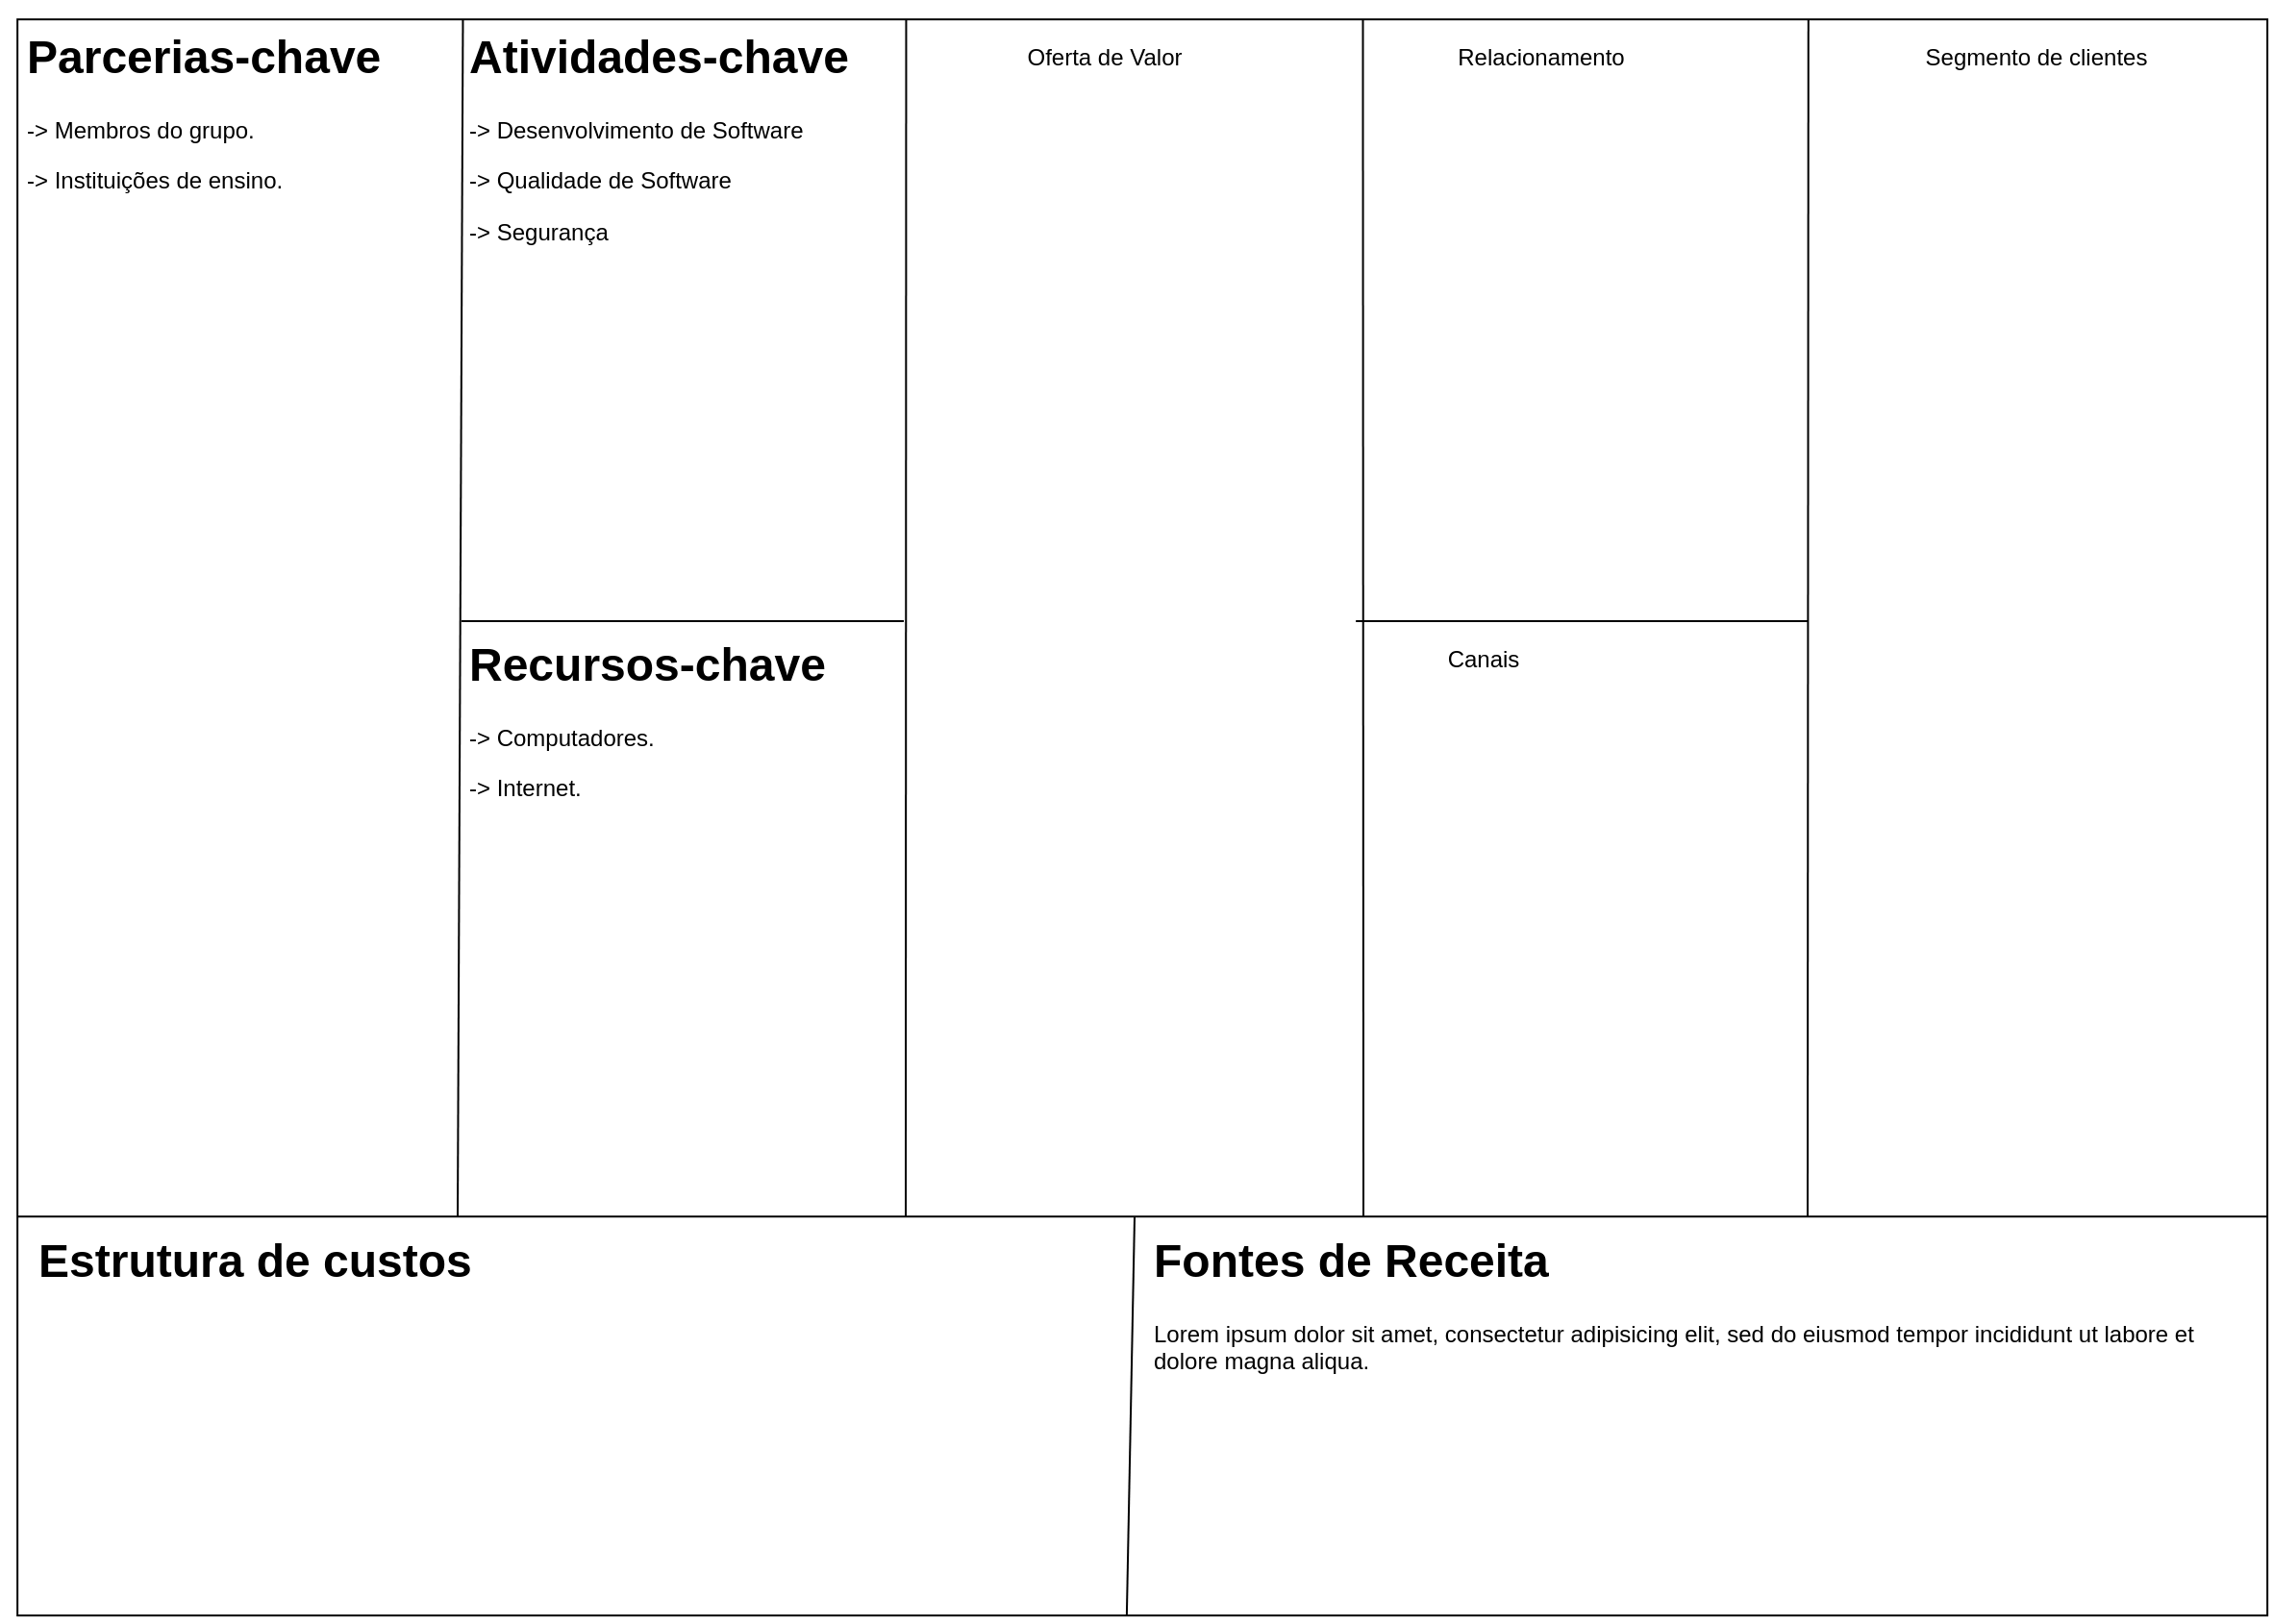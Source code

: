 <mxfile version="13.7.6" type="github">
  <diagram id="CRjgLtSJ01sPmX14vaST" name="Page-1">
    <mxGraphModel dx="2905" dy="2013" grid="1" gridSize="10" guides="1" tooltips="1" connect="1" arrows="1" fold="1" page="1" pageScale="1" pageWidth="1169" pageHeight="827" math="0" shadow="0">
      <root>
        <mxCell id="0" />
        <mxCell id="1" parent="0" />
        <mxCell id="FqqMgEGBLyU7ChuTZoGB-25" value="" style="group;spacing=0;strokeColor=none;" vertex="1" connectable="0" parent="1">
          <mxGeometry x="-5" y="-13" width="1180" height="840" as="geometry" />
        </mxCell>
        <mxCell id="FqqMgEGBLyU7ChuTZoGB-3" value="" style="rounded=0;whiteSpace=wrap;html=1;container=1;" vertex="1" parent="FqqMgEGBLyU7ChuTZoGB-25">
          <mxGeometry x="9.077" y="7.084" width="1170" height="830" as="geometry" />
        </mxCell>
        <mxCell id="FqqMgEGBLyU7ChuTZoGB-27" value="&lt;h1&gt;Parcerias-chave&lt;/h1&gt;&lt;p&gt;-&amp;gt; Membros do grupo.&lt;/p&gt;&lt;p&gt;-&amp;gt; Instituições de ensino.&lt;/p&gt;&lt;p&gt;&lt;br&gt;&lt;/p&gt;" style="text;html=1;strokeColor=none;fillColor=none;spacing=5;spacingTop=-20;whiteSpace=wrap;overflow=hidden;rounded=0;" vertex="1" parent="FqqMgEGBLyU7ChuTZoGB-3">
          <mxGeometry width="230" height="620" as="geometry" />
        </mxCell>
        <mxCell id="FqqMgEGBLyU7ChuTZoGB-186" value="" style="endArrow=none;html=1;" edge="1" parent="FqqMgEGBLyU7ChuTZoGB-3">
          <mxGeometry width="50" height="50" relative="1" as="geometry">
            <mxPoint x="230.923" y="312.916" as="sourcePoint" />
            <mxPoint x="460.923" y="312.916" as="targetPoint" />
          </mxGeometry>
        </mxCell>
        <mxCell id="FqqMgEGBLyU7ChuTZoGB-187" value="" style="endArrow=none;html=1;spacing=0;" edge="1" parent="FqqMgEGBLyU7ChuTZoGB-3">
          <mxGeometry width="50" height="50" relative="1" as="geometry">
            <mxPoint x="696" y="312.916" as="sourcePoint" />
            <mxPoint x="930.923" y="312.916" as="targetPoint" />
          </mxGeometry>
        </mxCell>
        <mxCell id="FqqMgEGBLyU7ChuTZoGB-188" value="&lt;h1&gt;Atividades-chave&lt;/h1&gt;&lt;p&gt;-&amp;gt; Desenvolvimento de Software&lt;/p&gt;&lt;p&gt;-&amp;gt; Qualidade de Software&lt;/p&gt;&lt;p&gt;-&amp;gt; Segurança&lt;/p&gt;" style="text;html=1;strokeColor=none;fillColor=none;spacing=5;spacingTop=-20;whiteSpace=wrap;overflow=hidden;rounded=0;" vertex="1" parent="FqqMgEGBLyU7ChuTZoGB-3">
          <mxGeometry x="230" width="230" height="310" as="geometry" />
        </mxCell>
        <mxCell id="FqqMgEGBLyU7ChuTZoGB-189" value="&lt;h1&gt;Recursos-chave&lt;/h1&gt;&lt;p&gt;-&amp;gt; Computadores.&lt;/p&gt;&lt;p&gt;-&amp;gt; Internet.&lt;/p&gt;" style="text;html=1;strokeColor=none;fillColor=none;spacing=5;spacingTop=-20;whiteSpace=wrap;overflow=hidden;rounded=0;" vertex="1" parent="FqqMgEGBLyU7ChuTZoGB-3">
          <mxGeometry x="230" y="315.92" width="230" height="304.08" as="geometry" />
        </mxCell>
        <mxCell id="FqqMgEGBLyU7ChuTZoGB-190" value="&lt;h1&gt;Estrutura de custos&lt;/h1&gt;&lt;p&gt;&lt;br&gt;&lt;/p&gt;" style="text;html=1;strokeColor=none;fillColor=none;spacing=5;spacingTop=-20;whiteSpace=wrap;overflow=hidden;rounded=0;" vertex="1" parent="FqqMgEGBLyU7ChuTZoGB-3">
          <mxGeometry x="5.92" y="625.92" width="574.08" height="204.08" as="geometry" />
        </mxCell>
        <mxCell id="FqqMgEGBLyU7ChuTZoGB-191" value="&lt;h1&gt;Fontes de Receita&lt;/h1&gt;&lt;p&gt;Lorem ipsum dolor sit amet, consectetur adipisicing elit, sed do eiusmod tempor incididunt ut labore et dolore magna aliqua.&lt;/p&gt;" style="text;html=1;strokeColor=none;fillColor=none;spacing=5;spacingTop=-20;whiteSpace=wrap;overflow=hidden;rounded=0;" vertex="1" parent="FqqMgEGBLyU7ChuTZoGB-3">
          <mxGeometry x="585.92" y="625.92" width="584.08" height="204.08" as="geometry" />
        </mxCell>
        <mxCell id="FqqMgEGBLyU7ChuTZoGB-8" value="" style="endArrow=none;html=1;exitX=0;exitY=0.75;exitDx=0;exitDy=0;entryX=1;entryY=0.75;entryDx=0;entryDy=0;" edge="1" parent="FqqMgEGBLyU7ChuTZoGB-25" source="FqqMgEGBLyU7ChuTZoGB-3" target="FqqMgEGBLyU7ChuTZoGB-3">
          <mxGeometry width="50" height="50" relative="1" as="geometry">
            <mxPoint x="499.231" y="571.392" as="sourcePoint" />
            <mxPoint x="574.872" y="503.37" as="targetPoint" />
          </mxGeometry>
        </mxCell>
        <mxCell id="FqqMgEGBLyU7ChuTZoGB-9" value="" style="endArrow=none;html=1;entryX=0.198;entryY=0;entryDx=0;entryDy=0;entryPerimeter=0;" edge="1" parent="FqqMgEGBLyU7ChuTZoGB-25" target="FqqMgEGBLyU7ChuTZoGB-3">
          <mxGeometry width="50" height="50" relative="1" as="geometry">
            <mxPoint x="238" y="630" as="sourcePoint" />
            <mxPoint x="244" y="6" as="targetPoint" />
          </mxGeometry>
        </mxCell>
        <mxCell id="FqqMgEGBLyU7ChuTZoGB-10" value="" style="endArrow=none;html=1;entryX=0.395;entryY=0;entryDx=0;entryDy=0;entryPerimeter=0;" edge="1" parent="FqqMgEGBLyU7ChuTZoGB-25" target="FqqMgEGBLyU7ChuTZoGB-3">
          <mxGeometry width="50" height="50" relative="1" as="geometry">
            <mxPoint x="471" y="630" as="sourcePoint" />
            <mxPoint x="467.462" y="13.605" as="targetPoint" />
          </mxGeometry>
        </mxCell>
        <mxCell id="FqqMgEGBLyU7ChuTZoGB-12" value="" style="endArrow=none;html=1;entryX=0.796;entryY=0;entryDx=0;entryDy=0;entryPerimeter=0;" edge="1" parent="FqqMgEGBLyU7ChuTZoGB-25" target="FqqMgEGBLyU7ChuTZoGB-3">
          <mxGeometry width="50" height="50" relative="1" as="geometry">
            <mxPoint x="940" y="630" as="sourcePoint" />
            <mxPoint x="590" y="231.278" as="targetPoint" />
          </mxGeometry>
        </mxCell>
        <mxCell id="FqqMgEGBLyU7ChuTZoGB-15" value="" style="endArrow=none;html=1;" edge="1" parent="FqqMgEGBLyU7ChuTZoGB-25" source="FqqMgEGBLyU7ChuTZoGB-3">
          <mxGeometry width="50" height="50" relative="1" as="geometry">
            <mxPoint x="514.359" y="707.438" as="sourcePoint" />
            <mxPoint x="590" y="630" as="targetPoint" />
          </mxGeometry>
        </mxCell>
        <mxCell id="FqqMgEGBLyU7ChuTZoGB-18" value="Oferta de Valor" style="text;html=1;strokeColor=none;fillColor=none;align=center;verticalAlign=middle;whiteSpace=wrap;rounded=0;" vertex="1" parent="FqqMgEGBLyU7ChuTZoGB-25">
          <mxGeometry x="499.231" y="13.605" width="151.282" height="27.209" as="geometry" />
        </mxCell>
        <mxCell id="FqqMgEGBLyU7ChuTZoGB-19" value="Relacionamento" style="text;html=1;strokeColor=none;fillColor=none;align=center;verticalAlign=middle;whiteSpace=wrap;rounded=0;" vertex="1" parent="FqqMgEGBLyU7ChuTZoGB-25">
          <mxGeometry x="726.154" y="13.605" width="151.282" height="27.209" as="geometry" />
        </mxCell>
        <mxCell id="FqqMgEGBLyU7ChuTZoGB-20" value="Segmento de clientes" style="text;html=1;strokeColor=none;fillColor=none;align=center;verticalAlign=middle;whiteSpace=wrap;rounded=0;" vertex="1" parent="FqqMgEGBLyU7ChuTZoGB-25">
          <mxGeometry x="968.205" y="13.605" width="181.538" height="27.209" as="geometry" />
        </mxCell>
        <mxCell id="FqqMgEGBLyU7ChuTZoGB-22" value="Canais" style="text;html=1;strokeColor=none;fillColor=none;align=center;verticalAlign=middle;whiteSpace=wrap;rounded=0;" vertex="1" parent="FqqMgEGBLyU7ChuTZoGB-25">
          <mxGeometry x="726.154" y="326.51" width="90.769" height="27.209" as="geometry" />
        </mxCell>
        <mxCell id="FqqMgEGBLyU7ChuTZoGB-184" value="" style="endArrow=none;html=1;entryX=0.598;entryY=0;entryDx=0;entryDy=0;entryPerimeter=0;" edge="1" parent="FqqMgEGBLyU7ChuTZoGB-25" target="FqqMgEGBLyU7ChuTZoGB-3">
          <mxGeometry width="50" height="50" relative="1" as="geometry">
            <mxPoint x="709" y="630" as="sourcePoint" />
            <mxPoint x="711" y="20" as="targetPoint" />
          </mxGeometry>
        </mxCell>
      </root>
    </mxGraphModel>
  </diagram>
</mxfile>
